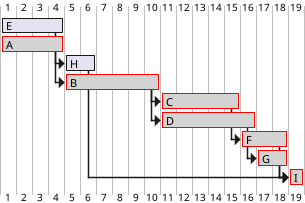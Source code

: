 @startgantt
[E] requires 4 days
[A] requires 4 days
[A] is colored in LightGray/Red
[H] requires 2 days
[H] starts at [E]'s end
[B] requires 6 days
[B] is colored in LightGray/Red
[B] starts at [A]'s end
[C] requires 5 days
[C] is colored in LightGray/Red
[C] starts at [B]'s end
[D] requires 6 days
[D] is colored in LightGray/Red
[D] starts at [B]'s end
[F] requires 3 days
[F] is colored in LightGray/Red
[F] starts at [C]'s end
[G] requires 2 days
[G] is colored in LightGray/Red
[G] starts at [D]'s end
[I] requires 1 days
[I] is colored in LightGray/Red
[I] starts at [F]'s end
[I] starts at [G]'s end
[I] starts at [H]'s end
@endgantt

